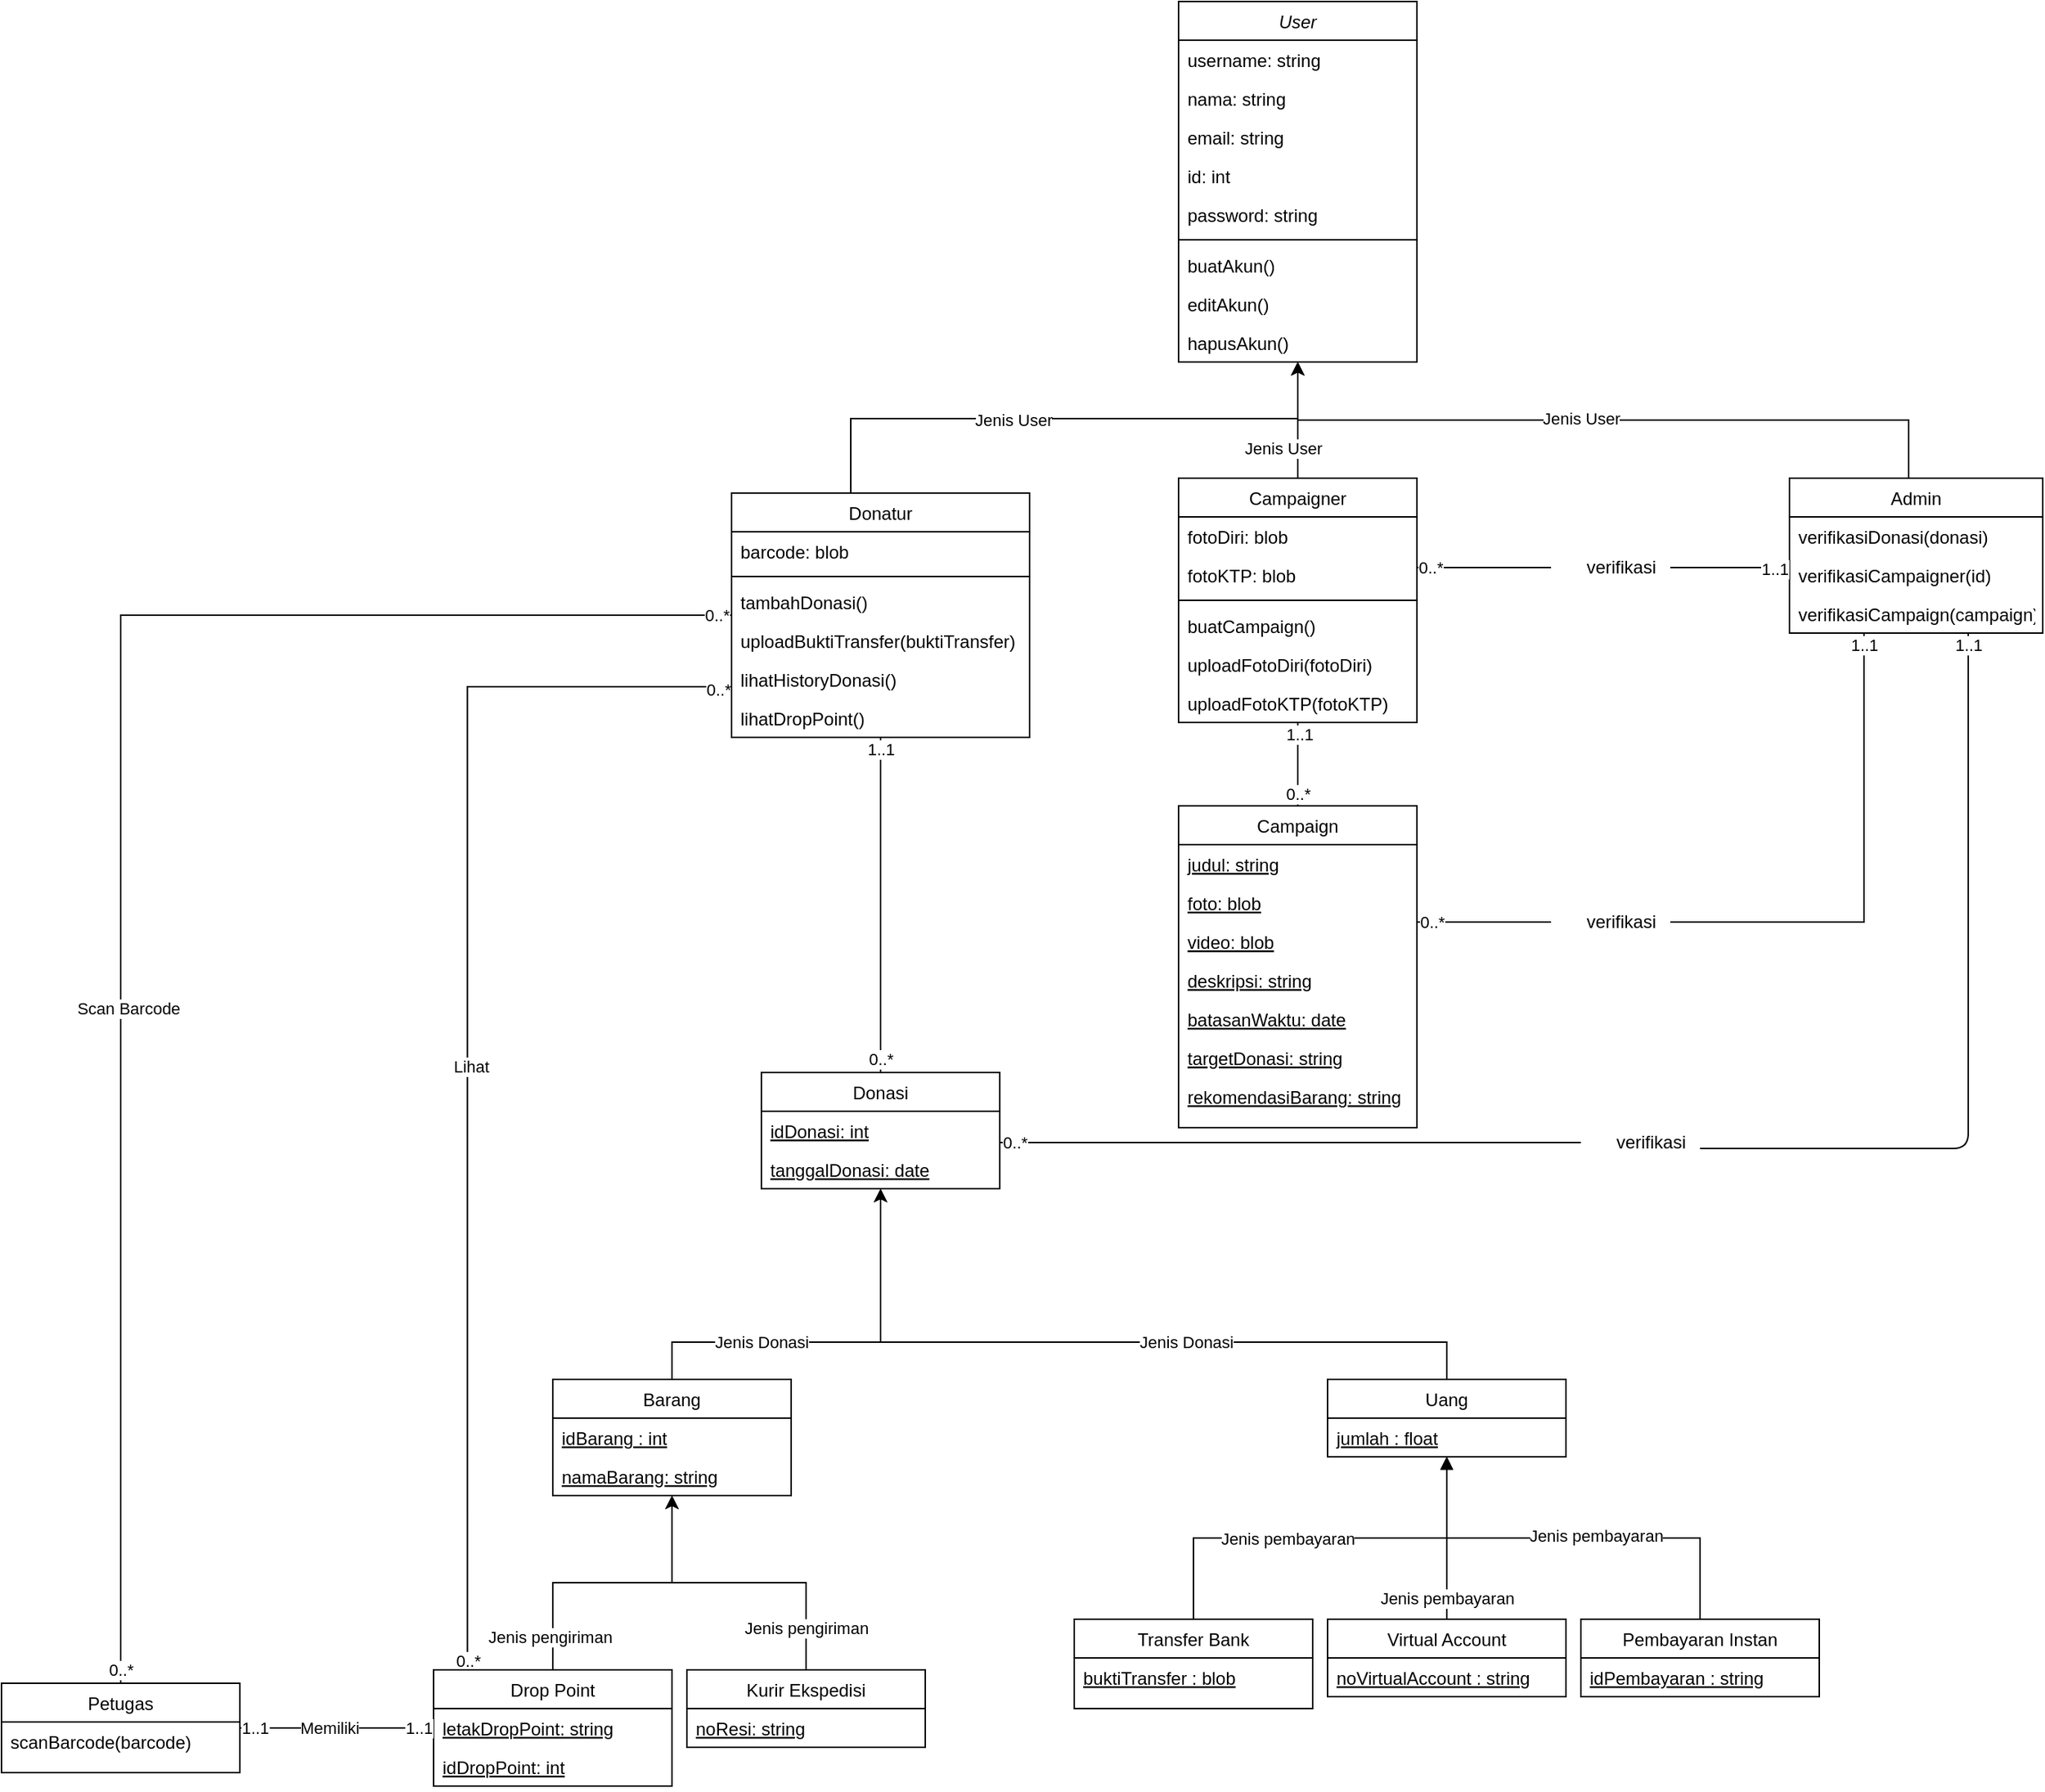 <mxfile version="14.6.6" type="github" pages="2">
  <diagram id="C5RBs43oDa-KdzZeNtuy" name="Page-1">
    <mxGraphModel dx="1964" dy="703" grid="1" gridSize="10" guides="1" tooltips="1" connect="1" arrows="1" fold="1" page="1" pageScale="1" pageWidth="827" pageHeight="1169" math="0" shadow="0">
      <root>
        <mxCell id="WIyWlLk6GJQsqaUBKTNV-0" />
        <mxCell id="WIyWlLk6GJQsqaUBKTNV-1" parent="WIyWlLk6GJQsqaUBKTNV-0" />
        <mxCell id="zkfFHV4jXpPFQw0GAbJ--0" value="User" style="swimlane;fontStyle=2;align=center;verticalAlign=top;childLayout=stackLayout;horizontal=1;startSize=26;horizontalStack=0;resizeParent=1;resizeLast=0;collapsible=1;marginBottom=0;rounded=0;shadow=0;strokeWidth=1;" parent="WIyWlLk6GJQsqaUBKTNV-1" vertex="1">
          <mxGeometry x="220" y="40" width="160" height="242" as="geometry">
            <mxRectangle x="230" y="140" width="160" height="26" as="alternateBounds" />
          </mxGeometry>
        </mxCell>
        <mxCell id="zkfFHV4jXpPFQw0GAbJ--1" value="username: string" style="text;align=left;verticalAlign=top;spacingLeft=4;spacingRight=4;overflow=hidden;rotatable=0;points=[[0,0.5],[1,0.5]];portConstraint=eastwest;" parent="zkfFHV4jXpPFQw0GAbJ--0" vertex="1">
          <mxGeometry y="26" width="160" height="26" as="geometry" />
        </mxCell>
        <mxCell id="zkfFHV4jXpPFQw0GAbJ--2" value="nama: string" style="text;align=left;verticalAlign=top;spacingLeft=4;spacingRight=4;overflow=hidden;rotatable=0;points=[[0,0.5],[1,0.5]];portConstraint=eastwest;rounded=0;shadow=0;html=0;" parent="zkfFHV4jXpPFQw0GAbJ--0" vertex="1">
          <mxGeometry y="52" width="160" height="26" as="geometry" />
        </mxCell>
        <mxCell id="zkfFHV4jXpPFQw0GAbJ--3" value="email: string" style="text;align=left;verticalAlign=top;spacingLeft=4;spacingRight=4;overflow=hidden;rotatable=0;points=[[0,0.5],[1,0.5]];portConstraint=eastwest;rounded=0;shadow=0;html=0;" parent="zkfFHV4jXpPFQw0GAbJ--0" vertex="1">
          <mxGeometry y="78" width="160" height="26" as="geometry" />
        </mxCell>
        <mxCell id="0EAHnsYIghkV7hxcck1o-0" value="id: int" style="text;align=left;verticalAlign=top;spacingLeft=4;spacingRight=4;overflow=hidden;rotatable=0;points=[[0,0.5],[1,0.5]];portConstraint=eastwest;rounded=0;shadow=0;html=0;" parent="zkfFHV4jXpPFQw0GAbJ--0" vertex="1">
          <mxGeometry y="104" width="160" height="26" as="geometry" />
        </mxCell>
        <mxCell id="0EAHnsYIghkV7hxcck1o-1" value="password: string" style="text;align=left;verticalAlign=top;spacingLeft=4;spacingRight=4;overflow=hidden;rotatable=0;points=[[0,0.5],[1,0.5]];portConstraint=eastwest;rounded=0;shadow=0;html=0;" parent="zkfFHV4jXpPFQw0GAbJ--0" vertex="1">
          <mxGeometry y="130" width="160" height="26" as="geometry" />
        </mxCell>
        <mxCell id="JwO3wEh_2J6df1Z25Hem-2" value="" style="line;html=1;strokeWidth=1;align=left;verticalAlign=middle;spacingTop=-1;spacingLeft=3;spacingRight=3;rotatable=0;labelPosition=right;points=[];portConstraint=eastwest;" vertex="1" parent="zkfFHV4jXpPFQw0GAbJ--0">
          <mxGeometry y="156" width="160" height="8" as="geometry" />
        </mxCell>
        <mxCell id="JwO3wEh_2J6df1Z25Hem-3" value="buatAkun()" style="text;align=left;verticalAlign=top;spacingLeft=4;spacingRight=4;overflow=hidden;rotatable=0;points=[[0,0.5],[1,0.5]];portConstraint=eastwest;fontStyle=0" vertex="1" parent="zkfFHV4jXpPFQw0GAbJ--0">
          <mxGeometry y="164" width="160" height="26" as="geometry" />
        </mxCell>
        <mxCell id="JwO3wEh_2J6df1Z25Hem-4" value="editAkun()" style="text;align=left;verticalAlign=top;spacingLeft=4;spacingRight=4;overflow=hidden;rotatable=0;points=[[0,0.5],[1,0.5]];portConstraint=eastwest;fontStyle=0" vertex="1" parent="zkfFHV4jXpPFQw0GAbJ--0">
          <mxGeometry y="190" width="160" height="26" as="geometry" />
        </mxCell>
        <mxCell id="JwO3wEh_2J6df1Z25Hem-5" value="hapusAkun()" style="text;align=left;verticalAlign=top;spacingLeft=4;spacingRight=4;overflow=hidden;rotatable=0;points=[[0,0.5],[1,0.5]];portConstraint=eastwest;fontStyle=0" vertex="1" parent="zkfFHV4jXpPFQw0GAbJ--0">
          <mxGeometry y="216" width="160" height="26" as="geometry" />
        </mxCell>
        <mxCell id="R79lhBIUH78bEqIAWgoA-58" style="edgeStyle=orthogonalEdgeStyle;rounded=0;orthogonalLoop=1;jettySize=auto;html=1;exitX=0.5;exitY=0;exitDx=0;exitDy=0;" parent="WIyWlLk6GJQsqaUBKTNV-1" source="zkfFHV4jXpPFQw0GAbJ--6" target="zkfFHV4jXpPFQw0GAbJ--0" edge="1">
          <mxGeometry relative="1" as="geometry">
            <Array as="points">
              <mxPoint y="320" />
              <mxPoint x="300" y="320" />
            </Array>
          </mxGeometry>
        </mxCell>
        <mxCell id="JwO3wEh_2J6df1Z25Hem-71" value="Jenis User" style="edgeLabel;html=1;align=center;verticalAlign=middle;resizable=0;points=[];" vertex="1" connectable="0" parent="R79lhBIUH78bEqIAWgoA-58">
          <mxGeometry x="-0.124" y="-1" relative="1" as="geometry">
            <mxPoint as="offset" />
          </mxGeometry>
        </mxCell>
        <mxCell id="JwO3wEh_2J6df1Z25Hem-86" style="edgeStyle=orthogonalEdgeStyle;rounded=0;orthogonalLoop=1;jettySize=auto;html=1;entryX=0.142;entryY=0;entryDx=0;entryDy=0;entryPerimeter=0;endArrow=none;endFill=0;" edge="1" parent="WIyWlLk6GJQsqaUBKTNV-1" source="zkfFHV4jXpPFQw0GAbJ--6" target="R79lhBIUH78bEqIAWgoA-30">
          <mxGeometry relative="1" as="geometry">
            <Array as="points">
              <mxPoint x="-257" y="500" />
            </Array>
          </mxGeometry>
        </mxCell>
        <mxCell id="JwO3wEh_2J6df1Z25Hem-87" value="Lihat" style="edgeLabel;html=1;align=center;verticalAlign=middle;resizable=0;points=[];" vertex="1" connectable="0" parent="JwO3wEh_2J6df1Z25Hem-86">
          <mxGeometry x="0.03" y="2" relative="1" as="geometry">
            <mxPoint y="1" as="offset" />
          </mxGeometry>
        </mxCell>
        <mxCell id="JwO3wEh_2J6df1Z25Hem-88" value="0..*" style="edgeLabel;html=1;align=center;verticalAlign=middle;resizable=0;points=[];" vertex="1" connectable="0" parent="JwO3wEh_2J6df1Z25Hem-86">
          <mxGeometry x="0.963" y="-3" relative="1" as="geometry">
            <mxPoint x="3" y="9" as="offset" />
          </mxGeometry>
        </mxCell>
        <mxCell id="JwO3wEh_2J6df1Z25Hem-89" value="0..*" style="edgeLabel;html=1;align=center;verticalAlign=middle;resizable=0;points=[];" vertex="1" connectable="0" parent="JwO3wEh_2J6df1Z25Hem-86">
          <mxGeometry x="-0.979" y="2" relative="1" as="geometry">
            <mxPoint as="offset" />
          </mxGeometry>
        </mxCell>
        <mxCell id="zkfFHV4jXpPFQw0GAbJ--6" value="Donatur" style="swimlane;fontStyle=0;align=center;verticalAlign=top;childLayout=stackLayout;horizontal=1;startSize=26;horizontalStack=0;resizeParent=1;resizeLast=0;collapsible=1;marginBottom=0;rounded=0;shadow=0;strokeWidth=1;" parent="WIyWlLk6GJQsqaUBKTNV-1" vertex="1">
          <mxGeometry x="-80" y="370" width="200" height="164" as="geometry">
            <mxRectangle x="130" y="380" width="160" height="26" as="alternateBounds" />
          </mxGeometry>
        </mxCell>
        <mxCell id="JwO3wEh_2J6df1Z25Hem-34" value="barcode: blob" style="text;align=left;verticalAlign=top;spacingLeft=4;spacingRight=4;overflow=hidden;rotatable=0;points=[[0,0.5],[1,0.5]];portConstraint=eastwest;fontStyle=0" vertex="1" parent="zkfFHV4jXpPFQw0GAbJ--6">
          <mxGeometry y="26" width="200" height="26" as="geometry" />
        </mxCell>
        <mxCell id="JwO3wEh_2J6df1Z25Hem-33" value="" style="line;html=1;strokeWidth=1;align=left;verticalAlign=middle;spacingTop=-1;spacingLeft=3;spacingRight=3;rotatable=0;labelPosition=right;points=[];portConstraint=eastwest;" vertex="1" parent="zkfFHV4jXpPFQw0GAbJ--6">
          <mxGeometry y="52" width="200" height="8" as="geometry" />
        </mxCell>
        <mxCell id="zkfFHV4jXpPFQw0GAbJ--10" value="tambahDonasi()" style="text;align=left;verticalAlign=top;spacingLeft=4;spacingRight=4;overflow=hidden;rotatable=0;points=[[0,0.5],[1,0.5]];portConstraint=eastwest;fontStyle=0" parent="zkfFHV4jXpPFQw0GAbJ--6" vertex="1">
          <mxGeometry y="60" width="200" height="26" as="geometry" />
        </mxCell>
        <mxCell id="R79lhBIUH78bEqIAWgoA-52" value="uploadBuktiTransfer(buktiTransfer)" style="text;align=left;verticalAlign=top;spacingLeft=4;spacingRight=4;overflow=hidden;rotatable=0;points=[[0,0.5],[1,0.5]];portConstraint=eastwest;fontStyle=0" parent="zkfFHV4jXpPFQw0GAbJ--6" vertex="1">
          <mxGeometry y="86" width="200" height="26" as="geometry" />
        </mxCell>
        <mxCell id="R79lhBIUH78bEqIAWgoA-51" value="lihatHistoryDonasi()" style="text;align=left;verticalAlign=top;spacingLeft=4;spacingRight=4;overflow=hidden;rotatable=0;points=[[0,0.5],[1,0.5]];portConstraint=eastwest;fontStyle=0" parent="zkfFHV4jXpPFQw0GAbJ--6" vertex="1">
          <mxGeometry y="112" width="200" height="26" as="geometry" />
        </mxCell>
        <mxCell id="JwO3wEh_2J6df1Z25Hem-32" value="lihatDropPoint()" style="text;align=left;verticalAlign=top;spacingLeft=4;spacingRight=4;overflow=hidden;rotatable=0;points=[[0,0.5],[1,0.5]];portConstraint=eastwest;fontStyle=0" vertex="1" parent="zkfFHV4jXpPFQw0GAbJ--6">
          <mxGeometry y="138" width="200" height="26" as="geometry" />
        </mxCell>
        <mxCell id="R79lhBIUH78bEqIAWgoA-60" style="edgeStyle=orthogonalEdgeStyle;rounded=0;orthogonalLoop=1;jettySize=auto;html=1;exitX=0.5;exitY=0;exitDx=0;exitDy=0;" parent="WIyWlLk6GJQsqaUBKTNV-1" source="zkfFHV4jXpPFQw0GAbJ--13" target="zkfFHV4jXpPFQw0GAbJ--0" edge="1">
          <mxGeometry relative="1" as="geometry" />
        </mxCell>
        <mxCell id="zkfFHV4jXpPFQw0GAbJ--13" value="Campaigner" style="swimlane;fontStyle=0;align=center;verticalAlign=top;childLayout=stackLayout;horizontal=1;startSize=26;horizontalStack=0;resizeParent=1;resizeLast=0;collapsible=1;marginBottom=0;rounded=0;shadow=0;strokeWidth=1;" parent="WIyWlLk6GJQsqaUBKTNV-1" vertex="1">
          <mxGeometry x="220" y="360" width="160" height="164" as="geometry">
            <mxRectangle x="340" y="380" width="170" height="26" as="alternateBounds" />
          </mxGeometry>
        </mxCell>
        <mxCell id="JwO3wEh_2J6df1Z25Hem-37" value="fotoDiri: blob" style="text;align=left;verticalAlign=top;spacingLeft=4;spacingRight=4;overflow=hidden;rotatable=0;points=[[0,0.5],[1,0.5]];portConstraint=eastwest;fontStyle=0" vertex="1" parent="zkfFHV4jXpPFQw0GAbJ--13">
          <mxGeometry y="26" width="160" height="26" as="geometry" />
        </mxCell>
        <mxCell id="JwO3wEh_2J6df1Z25Hem-38" value="fotoKTP: blob" style="text;align=left;verticalAlign=top;spacingLeft=4;spacingRight=4;overflow=hidden;rotatable=0;points=[[0,0.5],[1,0.5]];portConstraint=eastwest;fontStyle=0" vertex="1" parent="zkfFHV4jXpPFQw0GAbJ--13">
          <mxGeometry y="52" width="160" height="26" as="geometry" />
        </mxCell>
        <mxCell id="JwO3wEh_2J6df1Z25Hem-36" value="" style="line;html=1;strokeWidth=1;align=left;verticalAlign=middle;spacingTop=-1;spacingLeft=3;spacingRight=3;rotatable=0;labelPosition=right;points=[];portConstraint=eastwest;" vertex="1" parent="zkfFHV4jXpPFQw0GAbJ--13">
          <mxGeometry y="78" width="160" height="8" as="geometry" />
        </mxCell>
        <mxCell id="JwO3wEh_2J6df1Z25Hem-7" value="buatCampaign()" style="text;align=left;verticalAlign=top;spacingLeft=4;spacingRight=4;overflow=hidden;rotatable=0;points=[[0,0.5],[1,0.5]];portConstraint=eastwest;fontStyle=0" vertex="1" parent="zkfFHV4jXpPFQw0GAbJ--13">
          <mxGeometry y="86" width="160" height="26" as="geometry" />
        </mxCell>
        <mxCell id="JwO3wEh_2J6df1Z25Hem-20" value="uploadFotoDiri(fotoDiri)" style="text;align=left;verticalAlign=top;spacingLeft=4;spacingRight=4;overflow=hidden;rotatable=0;points=[[0,0.5],[1,0.5]];portConstraint=eastwest;fontStyle=0" vertex="1" parent="zkfFHV4jXpPFQw0GAbJ--13">
          <mxGeometry y="112" width="160" height="26" as="geometry" />
        </mxCell>
        <mxCell id="JwO3wEh_2J6df1Z25Hem-21" value="uploadFotoKTP(fotoKTP)" style="text;align=left;verticalAlign=top;spacingLeft=4;spacingRight=4;overflow=hidden;rotatable=0;points=[[0,0.5],[1,0.5]];portConstraint=eastwest;fontStyle=0" vertex="1" parent="zkfFHV4jXpPFQw0GAbJ--13">
          <mxGeometry y="138" width="160" height="26" as="geometry" />
        </mxCell>
        <mxCell id="R79lhBIUH78bEqIAWgoA-61" style="edgeStyle=orthogonalEdgeStyle;rounded=0;orthogonalLoop=1;jettySize=auto;html=1;exitX=0.5;exitY=0;exitDx=0;exitDy=0;" parent="WIyWlLk6GJQsqaUBKTNV-1" source="0EAHnsYIghkV7hxcck1o-2" target="zkfFHV4jXpPFQw0GAbJ--0" edge="1">
          <mxGeometry relative="1" as="geometry">
            <Array as="points">
              <mxPoint x="710" y="321" />
              <mxPoint x="300" y="321" />
            </Array>
          </mxGeometry>
        </mxCell>
        <mxCell id="0EAHnsYIghkV7hxcck1o-2" value="Admin" style="swimlane;fontStyle=0;align=center;verticalAlign=top;childLayout=stackLayout;horizontal=1;startSize=26;horizontalStack=0;resizeParent=1;resizeLast=0;collapsible=1;marginBottom=0;rounded=0;shadow=0;strokeWidth=1;" parent="WIyWlLk6GJQsqaUBKTNV-1" vertex="1">
          <mxGeometry x="630" y="360" width="170" height="104" as="geometry">
            <mxRectangle x="340" y="380" width="170" height="26" as="alternateBounds" />
          </mxGeometry>
        </mxCell>
        <mxCell id="R79lhBIUH78bEqIAWgoA-78" value="verifikasiDonasi(donasi)" style="text;align=left;verticalAlign=top;spacingLeft=4;spacingRight=4;overflow=hidden;rotatable=0;points=[[0,0.5],[1,0.5]];portConstraint=eastwest;fontStyle=0" parent="0EAHnsYIghkV7hxcck1o-2" vertex="1">
          <mxGeometry y="26" width="170" height="26" as="geometry" />
        </mxCell>
        <mxCell id="JwO3wEh_2J6df1Z25Hem-28" value="verifikasiCampaigner(id)" style="text;align=left;verticalAlign=top;spacingLeft=4;spacingRight=4;overflow=hidden;rotatable=0;points=[[0,0.5],[1,0.5]];portConstraint=eastwest;fontStyle=0" vertex="1" parent="0EAHnsYIghkV7hxcck1o-2">
          <mxGeometry y="52" width="170" height="26" as="geometry" />
        </mxCell>
        <mxCell id="JwO3wEh_2J6df1Z25Hem-29" value="verifikasiCampaign(campaign)" style="text;align=left;verticalAlign=top;spacingLeft=4;spacingRight=4;overflow=hidden;rotatable=0;points=[[0,0.5],[1,0.5]];portConstraint=eastwest;fontStyle=0" vertex="1" parent="0EAHnsYIghkV7hxcck1o-2">
          <mxGeometry y="78" width="170" height="26" as="geometry" />
        </mxCell>
        <mxCell id="R79lhBIUH78bEqIAWgoA-6" value="Donasi" style="swimlane;fontStyle=0;align=center;verticalAlign=top;childLayout=stackLayout;horizontal=1;startSize=26;horizontalStack=0;resizeParent=1;resizeLast=0;collapsible=1;marginBottom=0;rounded=0;shadow=0;strokeWidth=1;" parent="WIyWlLk6GJQsqaUBKTNV-1" vertex="1">
          <mxGeometry x="-60" y="759" width="160" height="78" as="geometry">
            <mxRectangle x="130" y="380" width="160" height="26" as="alternateBounds" />
          </mxGeometry>
        </mxCell>
        <mxCell id="R79lhBIUH78bEqIAWgoA-50" value="idDonasi: int" style="text;align=left;verticalAlign=top;spacingLeft=4;spacingRight=4;overflow=hidden;rotatable=0;points=[[0,0.5],[1,0.5]];portConstraint=eastwest;fontStyle=4" parent="R79lhBIUH78bEqIAWgoA-6" vertex="1">
          <mxGeometry y="26" width="160" height="26" as="geometry" />
        </mxCell>
        <mxCell id="JwO3wEh_2J6df1Z25Hem-35" value="tanggalDonasi: date" style="text;align=left;verticalAlign=top;spacingLeft=4;spacingRight=4;overflow=hidden;rotatable=0;points=[[0,0.5],[1,0.5]];portConstraint=eastwest;fontStyle=4" vertex="1" parent="R79lhBIUH78bEqIAWgoA-6">
          <mxGeometry y="52" width="160" height="26" as="geometry" />
        </mxCell>
        <mxCell id="R79lhBIUH78bEqIAWgoA-56" style="edgeStyle=orthogonalEdgeStyle;rounded=0;orthogonalLoop=1;jettySize=auto;html=1;exitX=0.5;exitY=0;exitDx=0;exitDy=0;" parent="WIyWlLk6GJQsqaUBKTNV-1" source="JwO3wEh_2J6df1Z25Hem-8" target="R79lhBIUH78bEqIAWgoA-6" edge="1">
          <mxGeometry relative="1" as="geometry">
            <Array as="points">
              <mxPoint x="400" y="940" />
              <mxPoint x="20" y="940" />
            </Array>
          </mxGeometry>
        </mxCell>
        <mxCell id="JwO3wEh_2J6df1Z25Hem-77" value="Jenis Donasi" style="edgeLabel;html=1;align=center;verticalAlign=middle;resizable=0;points=[];" vertex="1" connectable="0" parent="R79lhBIUH78bEqIAWgoA-56">
          <mxGeometry x="-0.235" y="3" relative="1" as="geometry">
            <mxPoint x="-6" y="-3" as="offset" />
          </mxGeometry>
        </mxCell>
        <mxCell id="R79lhBIUH78bEqIAWgoA-57" style="edgeStyle=orthogonalEdgeStyle;rounded=0;orthogonalLoop=1;jettySize=auto;html=1;exitX=0.5;exitY=0;exitDx=0;exitDy=0;" parent="WIyWlLk6GJQsqaUBKTNV-1" source="R79lhBIUH78bEqIAWgoA-14" target="R79lhBIUH78bEqIAWgoA-6" edge="1">
          <mxGeometry relative="1" as="geometry">
            <mxPoint x="157" y="846" as="targetPoint" />
            <Array as="points">
              <mxPoint x="-90" y="940" />
              <mxPoint x="130" y="940" />
            </Array>
          </mxGeometry>
        </mxCell>
        <mxCell id="R79lhBIUH78bEqIAWgoA-14" value="Barang" style="swimlane;fontStyle=0;align=center;verticalAlign=top;childLayout=stackLayout;horizontal=1;startSize=26;horizontalStack=0;resizeParent=1;resizeLast=0;collapsible=1;marginBottom=0;rounded=0;shadow=0;strokeWidth=1;" parent="WIyWlLk6GJQsqaUBKTNV-1" vertex="1">
          <mxGeometry x="-200" y="965" width="160" height="78" as="geometry">
            <mxRectangle x="130" y="380" width="160" height="26" as="alternateBounds" />
          </mxGeometry>
        </mxCell>
        <mxCell id="JwO3wEh_2J6df1Z25Hem-16" value="idBarang : int" style="text;align=left;verticalAlign=top;spacingLeft=4;spacingRight=4;overflow=hidden;rotatable=0;points=[[0,0.5],[1,0.5]];portConstraint=eastwest;fontStyle=4" vertex="1" parent="R79lhBIUH78bEqIAWgoA-14">
          <mxGeometry y="26" width="160" height="26" as="geometry" />
        </mxCell>
        <mxCell id="JwO3wEh_2J6df1Z25Hem-18" value="namaBarang: string" style="text;align=left;verticalAlign=top;spacingLeft=4;spacingRight=4;overflow=hidden;rotatable=0;points=[[0,0.5],[1,0.5]];portConstraint=eastwest;fontStyle=4" vertex="1" parent="R79lhBIUH78bEqIAWgoA-14">
          <mxGeometry y="52" width="160" height="26" as="geometry" />
        </mxCell>
        <mxCell id="R79lhBIUH78bEqIAWgoA-86" style="edgeStyle=orthogonalEdgeStyle;rounded=0;orthogonalLoop=1;jettySize=auto;html=1;exitX=0.5;exitY=0;exitDx=0;exitDy=0;endArrow=block;endFill=1;" parent="WIyWlLk6GJQsqaUBKTNV-1" source="R79lhBIUH78bEqIAWgoA-18" target="JwO3wEh_2J6df1Z25Hem-8" edge="1">
          <mxGeometry relative="1" as="geometry">
            <mxPoint x="400" y="1078" as="targetPoint" />
          </mxGeometry>
        </mxCell>
        <mxCell id="JwO3wEh_2J6df1Z25Hem-62" value="Jenis pembayaran" style="edgeLabel;html=1;align=center;verticalAlign=middle;resizable=0;points=[];" vertex="1" connectable="0" parent="R79lhBIUH78bEqIAWgoA-86">
          <mxGeometry x="-0.161" relative="1" as="geometry">
            <mxPoint as="offset" />
          </mxGeometry>
        </mxCell>
        <mxCell id="R79lhBIUH78bEqIAWgoA-18" value="Transfer Bank" style="swimlane;fontStyle=0;align=center;verticalAlign=top;childLayout=stackLayout;horizontal=1;startSize=26;horizontalStack=0;resizeParent=1;resizeLast=0;collapsible=1;marginBottom=0;rounded=0;shadow=0;strokeWidth=1;" parent="WIyWlLk6GJQsqaUBKTNV-1" vertex="1">
          <mxGeometry x="150" y="1126" width="160" height="60" as="geometry">
            <mxRectangle x="130" y="380" width="160" height="26" as="alternateBounds" />
          </mxGeometry>
        </mxCell>
        <mxCell id="R79lhBIUH78bEqIAWgoA-20" value="buktiTransfer : blob" style="text;align=left;verticalAlign=top;spacingLeft=4;spacingRight=4;overflow=hidden;rotatable=0;points=[[0,0.5],[1,0.5]];portConstraint=eastwest;fontStyle=4" parent="R79lhBIUH78bEqIAWgoA-18" vertex="1">
          <mxGeometry y="26" width="160" height="26" as="geometry" />
        </mxCell>
        <mxCell id="R79lhBIUH78bEqIAWgoA-87" style="edgeStyle=orthogonalEdgeStyle;rounded=0;orthogonalLoop=1;jettySize=auto;html=1;exitX=0.5;exitY=0;exitDx=0;exitDy=0;endArrow=block;endFill=1;" parent="WIyWlLk6GJQsqaUBKTNV-1" source="R79lhBIUH78bEqIAWgoA-22" target="JwO3wEh_2J6df1Z25Hem-8" edge="1">
          <mxGeometry relative="1" as="geometry">
            <mxPoint x="400" y="1078" as="targetPoint" />
            <Array as="points">
              <mxPoint x="400" y="1040" />
              <mxPoint x="400" y="1040" />
            </Array>
          </mxGeometry>
        </mxCell>
        <mxCell id="R79lhBIUH78bEqIAWgoA-22" value="Virtual Account" style="swimlane;fontStyle=0;align=center;verticalAlign=top;childLayout=stackLayout;horizontal=1;startSize=26;horizontalStack=0;resizeParent=1;resizeLast=0;collapsible=1;marginBottom=0;rounded=0;shadow=0;strokeWidth=1;" parent="WIyWlLk6GJQsqaUBKTNV-1" vertex="1">
          <mxGeometry x="320" y="1126" width="160" height="52" as="geometry">
            <mxRectangle x="130" y="380" width="160" height="26" as="alternateBounds" />
          </mxGeometry>
        </mxCell>
        <mxCell id="JwO3wEh_2J6df1Z25Hem-0" value="noVirtualAccount : string" style="text;align=left;verticalAlign=top;spacingLeft=4;spacingRight=4;overflow=hidden;rotatable=0;points=[[0,0.5],[1,0.5]];portConstraint=eastwest;fontStyle=4" vertex="1" parent="R79lhBIUH78bEqIAWgoA-22">
          <mxGeometry y="26" width="160" height="26" as="geometry" />
        </mxCell>
        <mxCell id="R79lhBIUH78bEqIAWgoA-88" style="edgeStyle=orthogonalEdgeStyle;rounded=0;orthogonalLoop=1;jettySize=auto;html=1;exitX=0.5;exitY=0;exitDx=0;exitDy=0;endArrow=block;endFill=1;" parent="WIyWlLk6GJQsqaUBKTNV-1" source="R79lhBIUH78bEqIAWgoA-26" target="JwO3wEh_2J6df1Z25Hem-8" edge="1">
          <mxGeometry relative="1" as="geometry">
            <mxPoint x="400" y="1078" as="targetPoint" />
          </mxGeometry>
        </mxCell>
        <mxCell id="R79lhBIUH78bEqIAWgoA-26" value="Pembayaran Instan" style="swimlane;fontStyle=0;align=center;verticalAlign=top;childLayout=stackLayout;horizontal=1;startSize=26;horizontalStack=0;resizeParent=1;resizeLast=0;collapsible=1;marginBottom=0;rounded=0;shadow=0;strokeWidth=1;" parent="WIyWlLk6GJQsqaUBKTNV-1" vertex="1">
          <mxGeometry x="490" y="1126" width="160" height="52" as="geometry">
            <mxRectangle x="130" y="380" width="160" height="26" as="alternateBounds" />
          </mxGeometry>
        </mxCell>
        <mxCell id="JwO3wEh_2J6df1Z25Hem-1" value="idPembayaran : string" style="text;align=left;verticalAlign=top;spacingLeft=4;spacingRight=4;overflow=hidden;rotatable=0;points=[[0,0.5],[1,0.5]];portConstraint=eastwest;fontStyle=4" vertex="1" parent="R79lhBIUH78bEqIAWgoA-26">
          <mxGeometry y="26" width="160" height="26" as="geometry" />
        </mxCell>
        <mxCell id="JwO3wEh_2J6df1Z25Hem-14" style="edgeStyle=orthogonalEdgeStyle;rounded=0;orthogonalLoop=1;jettySize=auto;html=1;endArrow=classic;endFill=1;" edge="1" parent="WIyWlLk6GJQsqaUBKTNV-1" source="R79lhBIUH78bEqIAWgoA-30" target="R79lhBIUH78bEqIAWgoA-14">
          <mxGeometry relative="1" as="geometry">
            <mxPoint x="-119.941" y="1209" as="targetPoint" />
            <mxPoint x="-310" y="951" as="sourcePoint" />
          </mxGeometry>
        </mxCell>
        <mxCell id="JwO3wEh_2J6df1Z25Hem-65" value="Jenis pengiriman" style="edgeLabel;html=1;align=center;verticalAlign=middle;resizable=0;points=[];" vertex="1" connectable="0" parent="JwO3wEh_2J6df1Z25Hem-14">
          <mxGeometry x="-0.198" y="-5" relative="1" as="geometry">
            <mxPoint x="-23" y="31" as="offset" />
          </mxGeometry>
        </mxCell>
        <mxCell id="R79lhBIUH78bEqIAWgoA-30" value="Drop Point" style="swimlane;fontStyle=0;align=center;verticalAlign=top;childLayout=stackLayout;horizontal=1;startSize=26;horizontalStack=0;resizeParent=1;resizeLast=0;collapsible=1;marginBottom=0;rounded=0;shadow=0;strokeWidth=1;" parent="WIyWlLk6GJQsqaUBKTNV-1" vertex="1">
          <mxGeometry x="-280" y="1160" width="160" height="78" as="geometry">
            <mxRectangle x="130" y="380" width="160" height="26" as="alternateBounds" />
          </mxGeometry>
        </mxCell>
        <mxCell id="R79lhBIUH78bEqIAWgoA-85" value="letakDropPoint: string" style="text;align=left;verticalAlign=top;spacingLeft=4;spacingRight=4;overflow=hidden;rotatable=0;points=[[0,0.5],[1,0.5]];portConstraint=eastwest;fontStyle=4" parent="R79lhBIUH78bEqIAWgoA-30" vertex="1">
          <mxGeometry y="26" width="160" height="26" as="geometry" />
        </mxCell>
        <mxCell id="R79lhBIUH78bEqIAWgoA-84" value="idDropPoint: int" style="text;align=left;verticalAlign=top;spacingLeft=4;spacingRight=4;overflow=hidden;rotatable=0;points=[[0,0.5],[1,0.5]];portConstraint=eastwest;fontStyle=4" parent="R79lhBIUH78bEqIAWgoA-30" vertex="1">
          <mxGeometry y="52" width="160" height="26" as="geometry" />
        </mxCell>
        <mxCell id="R79lhBIUH78bEqIAWgoA-89" style="edgeStyle=orthogonalEdgeStyle;rounded=0;orthogonalLoop=1;jettySize=auto;html=1;endArrow=none;endFill=0;" parent="WIyWlLk6GJQsqaUBKTNV-1" source="R79lhBIUH78bEqIAWgoA-34" target="R79lhBIUH78bEqIAWgoA-30" edge="1">
          <mxGeometry relative="1" as="geometry">
            <mxPoint x="447" y="1116" as="targetPoint" />
          </mxGeometry>
        </mxCell>
        <mxCell id="JwO3wEh_2J6df1Z25Hem-67" value="Memiliki" style="edgeLabel;html=1;align=center;verticalAlign=middle;resizable=0;points=[];" vertex="1" connectable="0" parent="R79lhBIUH78bEqIAWgoA-89">
          <mxGeometry x="0.077" y="-1" relative="1" as="geometry">
            <mxPoint x="-10" y="-1" as="offset" />
          </mxGeometry>
        </mxCell>
        <mxCell id="JwO3wEh_2J6df1Z25Hem-68" value="1..1" style="edgeLabel;html=1;align=center;verticalAlign=middle;resizable=0;points=[];" vertex="1" connectable="0" parent="R79lhBIUH78bEqIAWgoA-89">
          <mxGeometry x="0.868" relative="1" as="geometry">
            <mxPoint x="-2" as="offset" />
          </mxGeometry>
        </mxCell>
        <mxCell id="JwO3wEh_2J6df1Z25Hem-92" style="edgeStyle=orthogonalEdgeStyle;rounded=0;orthogonalLoop=1;jettySize=auto;html=1;exitX=0.5;exitY=0;exitDx=0;exitDy=0;endArrow=none;endFill=0;" edge="1" parent="WIyWlLk6GJQsqaUBKTNV-1" source="R79lhBIUH78bEqIAWgoA-34" target="zkfFHV4jXpPFQw0GAbJ--6">
          <mxGeometry relative="1" as="geometry">
            <Array as="points">
              <mxPoint x="-490" y="452" />
            </Array>
          </mxGeometry>
        </mxCell>
        <mxCell id="JwO3wEh_2J6df1Z25Hem-93" value="Scan Barcode" style="edgeLabel;html=1;align=center;verticalAlign=middle;resizable=0;points=[];" vertex="1" connectable="0" parent="JwO3wEh_2J6df1Z25Hem-92">
          <mxGeometry x="-0.198" y="-5" relative="1" as="geometry">
            <mxPoint y="-1" as="offset" />
          </mxGeometry>
        </mxCell>
        <mxCell id="R79lhBIUH78bEqIAWgoA-34" value="Petugas" style="swimlane;fontStyle=0;align=center;verticalAlign=top;childLayout=stackLayout;horizontal=1;startSize=26;horizontalStack=0;resizeParent=1;resizeLast=0;collapsible=1;marginBottom=0;rounded=0;shadow=0;strokeWidth=1;" parent="WIyWlLk6GJQsqaUBKTNV-1" vertex="1">
          <mxGeometry x="-570" y="1169" width="160" height="60" as="geometry">
            <mxRectangle x="130" y="380" width="160" height="26" as="alternateBounds" />
          </mxGeometry>
        </mxCell>
        <mxCell id="R79lhBIUH78bEqIAWgoA-74" value="scanBarcode(barcode)" style="text;align=left;verticalAlign=top;spacingLeft=4;spacingRight=4;overflow=hidden;rotatable=0;points=[[0,0.5],[1,0.5]];portConstraint=eastwest;" parent="R79lhBIUH78bEqIAWgoA-34" vertex="1">
          <mxGeometry y="26" width="160" height="26" as="geometry" />
        </mxCell>
        <mxCell id="R79lhBIUH78bEqIAWgoA-42" value="Campaign" style="swimlane;fontStyle=0;align=center;verticalAlign=top;childLayout=stackLayout;horizontal=1;startSize=26;horizontalStack=0;resizeParent=1;resizeLast=0;collapsible=1;marginBottom=0;rounded=0;shadow=0;strokeWidth=1;" parent="WIyWlLk6GJQsqaUBKTNV-1" vertex="1">
          <mxGeometry x="220" y="580" width="160" height="216" as="geometry">
            <mxRectangle x="130" y="380" width="160" height="26" as="alternateBounds" />
          </mxGeometry>
        </mxCell>
        <mxCell id="R79lhBIUH78bEqIAWgoA-44" value="judul: string" style="text;align=left;verticalAlign=top;spacingLeft=4;spacingRight=4;overflow=hidden;rotatable=0;points=[[0,0.5],[1,0.5]];portConstraint=eastwest;fontStyle=4" parent="R79lhBIUH78bEqIAWgoA-42" vertex="1">
          <mxGeometry y="26" width="160" height="26" as="geometry" />
        </mxCell>
        <mxCell id="JwO3wEh_2J6df1Z25Hem-22" value="foto: blob" style="text;align=left;verticalAlign=top;spacingLeft=4;spacingRight=4;overflow=hidden;rotatable=0;points=[[0,0.5],[1,0.5]];portConstraint=eastwest;fontStyle=4" vertex="1" parent="R79lhBIUH78bEqIAWgoA-42">
          <mxGeometry y="52" width="160" height="26" as="geometry" />
        </mxCell>
        <mxCell id="JwO3wEh_2J6df1Z25Hem-23" value="video: blob" style="text;align=left;verticalAlign=top;spacingLeft=4;spacingRight=4;overflow=hidden;rotatable=0;points=[[0,0.5],[1,0.5]];portConstraint=eastwest;fontStyle=4" vertex="1" parent="R79lhBIUH78bEqIAWgoA-42">
          <mxGeometry y="78" width="160" height="26" as="geometry" />
        </mxCell>
        <mxCell id="JwO3wEh_2J6df1Z25Hem-24" value="deskripsi: string" style="text;align=left;verticalAlign=top;spacingLeft=4;spacingRight=4;overflow=hidden;rotatable=0;points=[[0,0.5],[1,0.5]];portConstraint=eastwest;fontStyle=4" vertex="1" parent="R79lhBIUH78bEqIAWgoA-42">
          <mxGeometry y="104" width="160" height="26" as="geometry" />
        </mxCell>
        <mxCell id="JwO3wEh_2J6df1Z25Hem-25" value="batasanWaktu: date" style="text;align=left;verticalAlign=top;spacingLeft=4;spacingRight=4;overflow=hidden;rotatable=0;points=[[0,0.5],[1,0.5]];portConstraint=eastwest;fontStyle=4" vertex="1" parent="R79lhBIUH78bEqIAWgoA-42">
          <mxGeometry y="130" width="160" height="26" as="geometry" />
        </mxCell>
        <mxCell id="JwO3wEh_2J6df1Z25Hem-26" value="targetDonasi: string" style="text;align=left;verticalAlign=top;spacingLeft=4;spacingRight=4;overflow=hidden;rotatable=0;points=[[0,0.5],[1,0.5]];portConstraint=eastwest;fontStyle=4" vertex="1" parent="R79lhBIUH78bEqIAWgoA-42">
          <mxGeometry y="156" width="160" height="26" as="geometry" />
        </mxCell>
        <mxCell id="JwO3wEh_2J6df1Z25Hem-27" value="rekomendasiBarang: string" style="text;align=left;verticalAlign=top;spacingLeft=4;spacingRight=4;overflow=hidden;rotatable=0;points=[[0,0.5],[1,0.5]];portConstraint=eastwest;fontStyle=4" vertex="1" parent="R79lhBIUH78bEqIAWgoA-42">
          <mxGeometry y="182" width="160" height="26" as="geometry" />
        </mxCell>
        <mxCell id="R79lhBIUH78bEqIAWgoA-72" style="edgeStyle=orthogonalEdgeStyle;rounded=0;orthogonalLoop=1;jettySize=auto;html=1;exitX=0.5;exitY=0;exitDx=0;exitDy=0;entryX=0.5;entryY=1;entryDx=0;entryDy=0;endArrow=none;endFill=0;" parent="WIyWlLk6GJQsqaUBKTNV-1" source="R79lhBIUH78bEqIAWgoA-42" target="zkfFHV4jXpPFQw0GAbJ--13" edge="1">
          <mxGeometry relative="1" as="geometry">
            <mxPoint x="130" y="680" as="sourcePoint" />
            <mxPoint x="20" y="560" as="targetPoint" />
          </mxGeometry>
        </mxCell>
        <mxCell id="JwO3wEh_2J6df1Z25Hem-74" value="1..1" style="edgeLabel;html=1;align=center;verticalAlign=middle;resizable=0;points=[];" vertex="1" connectable="0" parent="R79lhBIUH78bEqIAWgoA-72">
          <mxGeometry x="0.811" y="-1" relative="1" as="geometry">
            <mxPoint y="2" as="offset" />
          </mxGeometry>
        </mxCell>
        <mxCell id="JwO3wEh_2J6df1Z25Hem-13" style="edgeStyle=orthogonalEdgeStyle;rounded=0;orthogonalLoop=1;jettySize=auto;html=1;exitX=0.5;exitY=0;exitDx=0;exitDy=0;endArrow=classic;endFill=1;" edge="1" parent="WIyWlLk6GJQsqaUBKTNV-1" source="R79lhBIUH78bEqIAWgoA-82" target="R79lhBIUH78bEqIAWgoA-14">
          <mxGeometry relative="1" as="geometry">
            <mxPoint x="-30" y="1160" as="targetPoint" />
          </mxGeometry>
        </mxCell>
        <mxCell id="R79lhBIUH78bEqIAWgoA-82" value="Kurir Ekspedisi" style="swimlane;fontStyle=0;align=center;verticalAlign=top;childLayout=stackLayout;horizontal=1;startSize=26;horizontalStack=0;resizeParent=1;resizeLast=0;collapsible=1;marginBottom=0;rounded=0;shadow=0;strokeWidth=1;" parent="WIyWlLk6GJQsqaUBKTNV-1" vertex="1">
          <mxGeometry x="-110" y="1160" width="160" height="52" as="geometry">
            <mxRectangle x="340" y="380" width="170" height="26" as="alternateBounds" />
          </mxGeometry>
        </mxCell>
        <mxCell id="JwO3wEh_2J6df1Z25Hem-17" value="noResi: string" style="text;align=left;verticalAlign=top;spacingLeft=4;spacingRight=4;overflow=hidden;rotatable=0;points=[[0,0.5],[1,0.5]];portConstraint=eastwest;fontStyle=4" vertex="1" parent="R79lhBIUH78bEqIAWgoA-82">
          <mxGeometry y="26" width="160" height="26" as="geometry" />
        </mxCell>
        <mxCell id="JwO3wEh_2J6df1Z25Hem-8" value="Uang" style="swimlane;fontStyle=0;align=center;verticalAlign=top;childLayout=stackLayout;horizontal=1;startSize=26;horizontalStack=0;resizeParent=1;resizeLast=0;collapsible=1;marginBottom=0;rounded=0;shadow=0;strokeWidth=1;" vertex="1" parent="WIyWlLk6GJQsqaUBKTNV-1">
          <mxGeometry x="320" y="965" width="160" height="52" as="geometry">
            <mxRectangle x="130" y="380" width="160" height="26" as="alternateBounds" />
          </mxGeometry>
        </mxCell>
        <mxCell id="JwO3wEh_2J6df1Z25Hem-15" value="jumlah : float" style="text;align=left;verticalAlign=top;spacingLeft=4;spacingRight=4;overflow=hidden;rotatable=0;points=[[0,0.5],[1,0.5]];portConstraint=eastwest;fontStyle=4" vertex="1" parent="JwO3wEh_2J6df1Z25Hem-8">
          <mxGeometry y="26" width="160" height="26" as="geometry" />
        </mxCell>
        <mxCell id="JwO3wEh_2J6df1Z25Hem-40" value="" style="rounded=0;orthogonalLoop=1;jettySize=auto;html=1;endArrow=none;endFill=0;" edge="1" parent="WIyWlLk6GJQsqaUBKTNV-1" source="zkfFHV4jXpPFQw0GAbJ--6" target="R79lhBIUH78bEqIAWgoA-6">
          <mxGeometry relative="1" as="geometry">
            <mxPoint x="50" y="433" as="sourcePoint" />
            <mxPoint x="386.901" y="849" as="targetPoint" />
          </mxGeometry>
        </mxCell>
        <mxCell id="JwO3wEh_2J6df1Z25Hem-90" value="1..1" style="edgeLabel;html=1;align=center;verticalAlign=middle;resizable=0;points=[];" vertex="1" connectable="0" parent="JwO3wEh_2J6df1Z25Hem-40">
          <mxGeometry x="-0.906" y="4" relative="1" as="geometry">
            <mxPoint x="-4" y="-3" as="offset" />
          </mxGeometry>
        </mxCell>
        <mxCell id="JwO3wEh_2J6df1Z25Hem-42" style="edgeStyle=orthogonalEdgeStyle;rounded=0;orthogonalLoop=1;jettySize=auto;html=1;exitX=0;exitY=0.5;exitDx=0;exitDy=0;endArrow=none;endFill=0;startArrow=none;" edge="1" parent="WIyWlLk6GJQsqaUBKTNV-1" source="JwO3wEh_2J6df1Z25Hem-43" target="zkfFHV4jXpPFQw0GAbJ--13">
          <mxGeometry relative="1" as="geometry">
            <Array as="points">
              <mxPoint x="470" y="420" />
            </Array>
          </mxGeometry>
        </mxCell>
        <mxCell id="JwO3wEh_2J6df1Z25Hem-52" value="0..*" style="edgeLabel;html=1;align=center;verticalAlign=middle;resizable=0;points=[];" vertex="1" connectable="0" parent="JwO3wEh_2J6df1Z25Hem-42">
          <mxGeometry x="0.657" relative="1" as="geometry">
            <mxPoint x="-7" as="offset" />
          </mxGeometry>
        </mxCell>
        <mxCell id="JwO3wEh_2J6df1Z25Hem-43" value="&amp;nbsp;&amp;nbsp;&amp;nbsp; verifikasi" style="text;html=1;align=center;verticalAlign=middle;resizable=0;points=[];autosize=1;strokeColor=none;" vertex="1" parent="WIyWlLk6GJQsqaUBKTNV-1">
          <mxGeometry x="470" y="410" width="80" height="20" as="geometry" />
        </mxCell>
        <mxCell id="JwO3wEh_2J6df1Z25Hem-44" value="" style="edgeStyle=orthogonalEdgeStyle;rounded=0;orthogonalLoop=1;jettySize=auto;html=1;exitX=0;exitY=0.5;exitDx=0;exitDy=0;endArrow=none;endFill=0;" edge="1" parent="WIyWlLk6GJQsqaUBKTNV-1" source="JwO3wEh_2J6df1Z25Hem-29" target="JwO3wEh_2J6df1Z25Hem-43">
          <mxGeometry relative="1" as="geometry">
            <mxPoint x="630" y="451" as="sourcePoint" />
            <mxPoint x="380" y="442.029" as="targetPoint" />
            <Array as="points">
              <mxPoint x="630" y="420" />
            </Array>
          </mxGeometry>
        </mxCell>
        <mxCell id="JwO3wEh_2J6df1Z25Hem-51" value="1..1" style="edgeLabel;html=1;align=center;verticalAlign=middle;resizable=0;points=[];" vertex="1" connectable="0" parent="JwO3wEh_2J6df1Z25Hem-44">
          <mxGeometry x="-0.162" y="1" relative="1" as="geometry">
            <mxPoint x="5" as="offset" />
          </mxGeometry>
        </mxCell>
        <mxCell id="JwO3wEh_2J6df1Z25Hem-47" style="edgeStyle=orthogonalEdgeStyle;rounded=0;orthogonalLoop=1;jettySize=auto;html=1;endArrow=none;endFill=0;startArrow=none;" edge="1" parent="WIyWlLk6GJQsqaUBKTNV-1" source="JwO3wEh_2J6df1Z25Hem-48" target="R79lhBIUH78bEqIAWgoA-42">
          <mxGeometry relative="1" as="geometry">
            <mxPoint x="470" y="611" as="targetPoint" />
            <Array as="points">
              <mxPoint x="410" y="658" />
              <mxPoint x="410" y="658" />
            </Array>
          </mxGeometry>
        </mxCell>
        <mxCell id="JwO3wEh_2J6df1Z25Hem-48" value="&amp;nbsp;&amp;nbsp;&amp;nbsp; verifikasi" style="text;html=1;align=center;verticalAlign=middle;resizable=0;points=[];autosize=1;strokeColor=none;" vertex="1" parent="WIyWlLk6GJQsqaUBKTNV-1">
          <mxGeometry x="470" y="648" width="80" height="20" as="geometry" />
        </mxCell>
        <mxCell id="JwO3wEh_2J6df1Z25Hem-49" value="" style="edgeStyle=orthogonalEdgeStyle;rounded=0;orthogonalLoop=1;jettySize=auto;html=1;endArrow=none;endFill=0;" edge="1" parent="WIyWlLk6GJQsqaUBKTNV-1" target="JwO3wEh_2J6df1Z25Hem-48" source="0EAHnsYIghkV7hxcck1o-2">
          <mxGeometry relative="1" as="geometry">
            <mxPoint x="720" y="620" as="sourcePoint" />
            <mxPoint x="710" y="650" as="targetPoint" />
            <Array as="points">
              <mxPoint x="680" y="658" />
            </Array>
          </mxGeometry>
        </mxCell>
        <mxCell id="JwO3wEh_2J6df1Z25Hem-53" value="1..1" style="edgeLabel;html=1;align=center;verticalAlign=middle;resizable=0;points=[];" vertex="1" connectable="0" parent="WIyWlLk6GJQsqaUBKTNV-1">
          <mxGeometry x="680.003" y="472.0" as="geometry" />
        </mxCell>
        <mxCell id="JwO3wEh_2J6df1Z25Hem-54" value="0..*" style="edgeLabel;html=1;align=center;verticalAlign=middle;resizable=0;points=[];" vertex="1" connectable="0" parent="WIyWlLk6GJQsqaUBKTNV-1">
          <mxGeometry x="390.003" y="658" as="geometry" />
        </mxCell>
        <mxCell id="JwO3wEh_2J6df1Z25Hem-56" value="" style="endArrow=none;html=1;edgeStyle=orthogonalEdgeStyle;startArrow=none;" edge="1" parent="WIyWlLk6GJQsqaUBKTNV-1" source="JwO3wEh_2J6df1Z25Hem-58" target="0EAHnsYIghkV7hxcck1o-2">
          <mxGeometry width="50" height="50" relative="1" as="geometry">
            <mxPoint x="320" y="790" as="sourcePoint" />
            <mxPoint x="370" y="740" as="targetPoint" />
            <Array as="points">
              <mxPoint x="530" y="810" />
              <mxPoint x="750" y="810" />
            </Array>
          </mxGeometry>
        </mxCell>
        <mxCell id="JwO3wEh_2J6df1Z25Hem-57" value="1..1" style="edgeLabel;html=1;align=center;verticalAlign=middle;resizable=0;points=[];" vertex="1" connectable="0" parent="WIyWlLk6GJQsqaUBKTNV-1">
          <mxGeometry x="750.003" y="472.0" as="geometry" />
        </mxCell>
        <mxCell id="JwO3wEh_2J6df1Z25Hem-58" value="&amp;nbsp;&amp;nbsp;&amp;nbsp; verifikasi" style="text;html=1;align=center;verticalAlign=middle;resizable=0;points=[];autosize=1;strokeColor=none;" vertex="1" parent="WIyWlLk6GJQsqaUBKTNV-1">
          <mxGeometry x="490" y="796" width="80" height="20" as="geometry" />
        </mxCell>
        <mxCell id="JwO3wEh_2J6df1Z25Hem-59" value="" style="endArrow=none;html=1;edgeStyle=orthogonalEdgeStyle;" edge="1" parent="WIyWlLk6GJQsqaUBKTNV-1" source="R79lhBIUH78bEqIAWgoA-6" target="JwO3wEh_2J6df1Z25Hem-58">
          <mxGeometry width="50" height="50" relative="1" as="geometry">
            <mxPoint x="210" y="859" as="sourcePoint" />
            <mxPoint x="750.0" y="464" as="targetPoint" />
            <Array as="points">
              <mxPoint x="180" y="806" />
              <mxPoint x="180" y="806" />
            </Array>
          </mxGeometry>
        </mxCell>
        <mxCell id="JwO3wEh_2J6df1Z25Hem-63" value="Jenis pembayaran" style="edgeLabel;html=1;align=center;verticalAlign=middle;resizable=0;points=[];" vertex="1" connectable="0" parent="WIyWlLk6GJQsqaUBKTNV-1">
          <mxGeometry x="399.997" y="1112" as="geometry" />
        </mxCell>
        <mxCell id="JwO3wEh_2J6df1Z25Hem-64" value="Jenis pembayaran" style="edgeLabel;html=1;align=center;verticalAlign=middle;resizable=0;points=[];" vertex="1" connectable="0" parent="WIyWlLk6GJQsqaUBKTNV-1">
          <mxGeometry x="499.997" y="1070" as="geometry" />
        </mxCell>
        <mxCell id="JwO3wEh_2J6df1Z25Hem-66" value="Jenis pengiriman" style="edgeLabel;html=1;align=center;verticalAlign=middle;resizable=0;points=[];" vertex="1" connectable="0" parent="WIyWlLk6GJQsqaUBKTNV-1">
          <mxGeometry x="-30.003" y="1131.996" as="geometry" />
        </mxCell>
        <mxCell id="JwO3wEh_2J6df1Z25Hem-69" value="1..1" style="edgeLabel;html=1;align=center;verticalAlign=middle;resizable=0;points=[];" vertex="1" connectable="0" parent="WIyWlLk6GJQsqaUBKTNV-1">
          <mxGeometry x="-399.997" y="1199" as="geometry" />
        </mxCell>
        <mxCell id="JwO3wEh_2J6df1Z25Hem-70" value="0..*" style="edgeLabel;html=1;align=center;verticalAlign=middle;resizable=0;points=[];" vertex="1" connectable="0" parent="WIyWlLk6GJQsqaUBKTNV-1">
          <mxGeometry x="110.003" y="806" as="geometry" />
        </mxCell>
        <mxCell id="JwO3wEh_2J6df1Z25Hem-72" value="Jenis User" style="edgeLabel;html=1;align=center;verticalAlign=middle;resizable=0;points=[];" vertex="1" connectable="0" parent="WIyWlLk6GJQsqaUBKTNV-1">
          <mxGeometry x="290" y="340" as="geometry" />
        </mxCell>
        <mxCell id="JwO3wEh_2J6df1Z25Hem-73" value="Jenis User" style="edgeLabel;html=1;align=center;verticalAlign=middle;resizable=0;points=[];" vertex="1" connectable="0" parent="WIyWlLk6GJQsqaUBKTNV-1">
          <mxGeometry x="490" y="320" as="geometry" />
        </mxCell>
        <mxCell id="JwO3wEh_2J6df1Z25Hem-75" value="0..*" style="edgeLabel;html=1;align=center;verticalAlign=middle;resizable=0;points=[];" vertex="1" connectable="0" parent="WIyWlLk6GJQsqaUBKTNV-1">
          <mxGeometry x="300" y="572.003" as="geometry" />
        </mxCell>
        <mxCell id="JwO3wEh_2J6df1Z25Hem-78" value="Jenis Donasi" style="edgeLabel;html=1;align=center;verticalAlign=middle;resizable=0;points=[];" vertex="1" connectable="0" parent="WIyWlLk6GJQsqaUBKTNV-1">
          <mxGeometry x="-60" y="940" as="geometry" />
        </mxCell>
        <mxCell id="JwO3wEh_2J6df1Z25Hem-91" value="0..*" style="edgeLabel;html=1;align=center;verticalAlign=middle;resizable=0;points=[];" vertex="1" connectable="0" parent="WIyWlLk6GJQsqaUBKTNV-1">
          <mxGeometry x="20" y="750.004" as="geometry" />
        </mxCell>
        <mxCell id="JwO3wEh_2J6df1Z25Hem-94" value="0..*" style="edgeLabel;html=1;align=center;verticalAlign=middle;resizable=0;points=[];" vertex="1" connectable="0" parent="WIyWlLk6GJQsqaUBKTNV-1">
          <mxGeometry x="-490.002" y="1160.003" as="geometry" />
        </mxCell>
        <mxCell id="JwO3wEh_2J6df1Z25Hem-96" value="0..*" style="edgeLabel;html=1;align=center;verticalAlign=middle;resizable=0;points=[];" vertex="1" connectable="0" parent="WIyWlLk6GJQsqaUBKTNV-1">
          <mxGeometry x="-90.002" y="452.003" as="geometry" />
        </mxCell>
      </root>
    </mxGraphModel>
  </diagram>
  <diagram id="C_eVyC0ZvxO9DE2db2Mi" name="Page-2">
    <mxGraphModel dx="2274" dy="1406" grid="1" gridSize="10" guides="1" tooltips="1" connect="1" arrows="1" fold="1" page="1" pageScale="1" pageWidth="827" pageHeight="1169" math="0" shadow="0">
      <root>
        <mxCell id="QPcZI6hYJIInjofE2tfE-0" />
        <mxCell id="QPcZI6hYJIInjofE2tfE-1" parent="QPcZI6hYJIInjofE2tfE-0" />
        <mxCell id="QPcZI6hYJIInjofE2tfE-2" value="User" style="swimlane;fontStyle=2;align=center;verticalAlign=top;childLayout=stackLayout;horizontal=1;startSize=26;horizontalStack=0;resizeParent=1;resizeLast=0;collapsible=1;marginBottom=0;rounded=0;shadow=0;strokeWidth=1;" vertex="1" parent="QPcZI6hYJIInjofE2tfE-1">
          <mxGeometry x="220" y="40" width="160" height="242" as="geometry">
            <mxRectangle x="230" y="140" width="160" height="26" as="alternateBounds" />
          </mxGeometry>
        </mxCell>
        <mxCell id="QPcZI6hYJIInjofE2tfE-3" value="username: string" style="text;align=left;verticalAlign=top;spacingLeft=4;spacingRight=4;overflow=hidden;rotatable=0;points=[[0,0.5],[1,0.5]];portConstraint=eastwest;" vertex="1" parent="QPcZI6hYJIInjofE2tfE-2">
          <mxGeometry y="26" width="160" height="26" as="geometry" />
        </mxCell>
        <mxCell id="QPcZI6hYJIInjofE2tfE-4" value="nama: string" style="text;align=left;verticalAlign=top;spacingLeft=4;spacingRight=4;overflow=hidden;rotatable=0;points=[[0,0.5],[1,0.5]];portConstraint=eastwest;rounded=0;shadow=0;html=0;" vertex="1" parent="QPcZI6hYJIInjofE2tfE-2">
          <mxGeometry y="52" width="160" height="26" as="geometry" />
        </mxCell>
        <mxCell id="QPcZI6hYJIInjofE2tfE-5" value="email: string" style="text;align=left;verticalAlign=top;spacingLeft=4;spacingRight=4;overflow=hidden;rotatable=0;points=[[0,0.5],[1,0.5]];portConstraint=eastwest;rounded=0;shadow=0;html=0;" vertex="1" parent="QPcZI6hYJIInjofE2tfE-2">
          <mxGeometry y="78" width="160" height="26" as="geometry" />
        </mxCell>
        <mxCell id="QPcZI6hYJIInjofE2tfE-6" value="id: int" style="text;align=left;verticalAlign=top;spacingLeft=4;spacingRight=4;overflow=hidden;rotatable=0;points=[[0,0.5],[1,0.5]];portConstraint=eastwest;rounded=0;shadow=0;html=0;" vertex="1" parent="QPcZI6hYJIInjofE2tfE-2">
          <mxGeometry y="104" width="160" height="26" as="geometry" />
        </mxCell>
        <mxCell id="QPcZI6hYJIInjofE2tfE-7" value="password: string" style="text;align=left;verticalAlign=top;spacingLeft=4;spacingRight=4;overflow=hidden;rotatable=0;points=[[0,0.5],[1,0.5]];portConstraint=eastwest;rounded=0;shadow=0;html=0;" vertex="1" parent="QPcZI6hYJIInjofE2tfE-2">
          <mxGeometry y="130" width="160" height="26" as="geometry" />
        </mxCell>
        <mxCell id="QPcZI6hYJIInjofE2tfE-8" value="" style="line;html=1;strokeWidth=1;align=left;verticalAlign=middle;spacingTop=-1;spacingLeft=3;spacingRight=3;rotatable=0;labelPosition=right;points=[];portConstraint=eastwest;" vertex="1" parent="QPcZI6hYJIInjofE2tfE-2">
          <mxGeometry y="156" width="160" height="8" as="geometry" />
        </mxCell>
        <mxCell id="QPcZI6hYJIInjofE2tfE-9" value="buatAkun()" style="text;align=left;verticalAlign=top;spacingLeft=4;spacingRight=4;overflow=hidden;rotatable=0;points=[[0,0.5],[1,0.5]];portConstraint=eastwest;fontStyle=0" vertex="1" parent="QPcZI6hYJIInjofE2tfE-2">
          <mxGeometry y="164" width="160" height="26" as="geometry" />
        </mxCell>
        <mxCell id="QPcZI6hYJIInjofE2tfE-10" value="editAkun()" style="text;align=left;verticalAlign=top;spacingLeft=4;spacingRight=4;overflow=hidden;rotatable=0;points=[[0,0.5],[1,0.5]];portConstraint=eastwest;fontStyle=0" vertex="1" parent="QPcZI6hYJIInjofE2tfE-2">
          <mxGeometry y="190" width="160" height="26" as="geometry" />
        </mxCell>
        <mxCell id="QPcZI6hYJIInjofE2tfE-11" value="hapusAkun()" style="text;align=left;verticalAlign=top;spacingLeft=4;spacingRight=4;overflow=hidden;rotatable=0;points=[[0,0.5],[1,0.5]];portConstraint=eastwest;fontStyle=0" vertex="1" parent="QPcZI6hYJIInjofE2tfE-2">
          <mxGeometry y="216" width="160" height="26" as="geometry" />
        </mxCell>
        <mxCell id="yEjLojru7yXkH2H4Gnpb-0" value="Donatur" style="swimlane;fontStyle=0;align=center;verticalAlign=top;childLayout=stackLayout;horizontal=1;startSize=26;horizontalStack=0;resizeParent=1;resizeLast=0;collapsible=1;marginBottom=0;rounded=0;shadow=0;strokeWidth=1;" vertex="1" parent="QPcZI6hYJIInjofE2tfE-1">
          <mxGeometry x="400" y="40" width="200" height="164" as="geometry">
            <mxRectangle x="130" y="380" width="160" height="26" as="alternateBounds" />
          </mxGeometry>
        </mxCell>
        <mxCell id="yEjLojru7yXkH2H4Gnpb-1" value="barcode: blob" style="text;align=left;verticalAlign=top;spacingLeft=4;spacingRight=4;overflow=hidden;rotatable=0;points=[[0,0.5],[1,0.5]];portConstraint=eastwest;fontStyle=0" vertex="1" parent="yEjLojru7yXkH2H4Gnpb-0">
          <mxGeometry y="26" width="200" height="26" as="geometry" />
        </mxCell>
        <mxCell id="yEjLojru7yXkH2H4Gnpb-2" value="" style="line;html=1;strokeWidth=1;align=left;verticalAlign=middle;spacingTop=-1;spacingLeft=3;spacingRight=3;rotatable=0;labelPosition=right;points=[];portConstraint=eastwest;" vertex="1" parent="yEjLojru7yXkH2H4Gnpb-0">
          <mxGeometry y="52" width="200" height="8" as="geometry" />
        </mxCell>
        <mxCell id="yEjLojru7yXkH2H4Gnpb-3" value="tambahDonasi()" style="text;align=left;verticalAlign=top;spacingLeft=4;spacingRight=4;overflow=hidden;rotatable=0;points=[[0,0.5],[1,0.5]];portConstraint=eastwest;fontStyle=0" vertex="1" parent="yEjLojru7yXkH2H4Gnpb-0">
          <mxGeometry y="60" width="200" height="26" as="geometry" />
        </mxCell>
        <mxCell id="yEjLojru7yXkH2H4Gnpb-4" value="uploadBuktiTransfer(buktiTransfer)" style="text;align=left;verticalAlign=top;spacingLeft=4;spacingRight=4;overflow=hidden;rotatable=0;points=[[0,0.5],[1,0.5]];portConstraint=eastwest;fontStyle=0" vertex="1" parent="yEjLojru7yXkH2H4Gnpb-0">
          <mxGeometry y="86" width="200" height="26" as="geometry" />
        </mxCell>
        <mxCell id="yEjLojru7yXkH2H4Gnpb-5" value="lihatHistoryDonasi()" style="text;align=left;verticalAlign=top;spacingLeft=4;spacingRight=4;overflow=hidden;rotatable=0;points=[[0,0.5],[1,0.5]];portConstraint=eastwest;fontStyle=0" vertex="1" parent="yEjLojru7yXkH2H4Gnpb-0">
          <mxGeometry y="112" width="200" height="26" as="geometry" />
        </mxCell>
        <mxCell id="yEjLojru7yXkH2H4Gnpb-6" value="lihatDropPoint()" style="text;align=left;verticalAlign=top;spacingLeft=4;spacingRight=4;overflow=hidden;rotatable=0;points=[[0,0.5],[1,0.5]];portConstraint=eastwest;fontStyle=0" vertex="1" parent="yEjLojru7yXkH2H4Gnpb-0">
          <mxGeometry y="138" width="200" height="26" as="geometry" />
        </mxCell>
        <mxCell id="SZ5fOq-f9Vd3qMBeMi4M-0" value="Campaigner" style="swimlane;fontStyle=0;align=center;verticalAlign=top;childLayout=stackLayout;horizontal=1;startSize=26;horizontalStack=0;resizeParent=1;resizeLast=0;collapsible=1;marginBottom=0;rounded=0;shadow=0;strokeWidth=1;" vertex="1" parent="QPcZI6hYJIInjofE2tfE-1">
          <mxGeometry x="630" y="40" width="160" height="164" as="geometry">
            <mxRectangle x="340" y="380" width="170" height="26" as="alternateBounds" />
          </mxGeometry>
        </mxCell>
        <mxCell id="SZ5fOq-f9Vd3qMBeMi4M-1" value="fotoDiri: blob" style="text;align=left;verticalAlign=top;spacingLeft=4;spacingRight=4;overflow=hidden;rotatable=0;points=[[0,0.5],[1,0.5]];portConstraint=eastwest;fontStyle=0" vertex="1" parent="SZ5fOq-f9Vd3qMBeMi4M-0">
          <mxGeometry y="26" width="160" height="26" as="geometry" />
        </mxCell>
        <mxCell id="SZ5fOq-f9Vd3qMBeMi4M-2" value="fotoKTP: blob" style="text;align=left;verticalAlign=top;spacingLeft=4;spacingRight=4;overflow=hidden;rotatable=0;points=[[0,0.5],[1,0.5]];portConstraint=eastwest;fontStyle=0" vertex="1" parent="SZ5fOq-f9Vd3qMBeMi4M-0">
          <mxGeometry y="52" width="160" height="26" as="geometry" />
        </mxCell>
        <mxCell id="SZ5fOq-f9Vd3qMBeMi4M-3" value="" style="line;html=1;strokeWidth=1;align=left;verticalAlign=middle;spacingTop=-1;spacingLeft=3;spacingRight=3;rotatable=0;labelPosition=right;points=[];portConstraint=eastwest;" vertex="1" parent="SZ5fOq-f9Vd3qMBeMi4M-0">
          <mxGeometry y="78" width="160" height="8" as="geometry" />
        </mxCell>
        <mxCell id="SZ5fOq-f9Vd3qMBeMi4M-4" value="buatCampaign()" style="text;align=left;verticalAlign=top;spacingLeft=4;spacingRight=4;overflow=hidden;rotatable=0;points=[[0,0.5],[1,0.5]];portConstraint=eastwest;fontStyle=0" vertex="1" parent="SZ5fOq-f9Vd3qMBeMi4M-0">
          <mxGeometry y="86" width="160" height="26" as="geometry" />
        </mxCell>
        <mxCell id="SZ5fOq-f9Vd3qMBeMi4M-5" value="uploadFotoDiri(fotoDiri)" style="text;align=left;verticalAlign=top;spacingLeft=4;spacingRight=4;overflow=hidden;rotatable=0;points=[[0,0.5],[1,0.5]];portConstraint=eastwest;fontStyle=0" vertex="1" parent="SZ5fOq-f9Vd3qMBeMi4M-0">
          <mxGeometry y="112" width="160" height="26" as="geometry" />
        </mxCell>
        <mxCell id="SZ5fOq-f9Vd3qMBeMi4M-6" value="uploadFotoKTP(fotoKTP)" style="text;align=left;verticalAlign=top;spacingLeft=4;spacingRight=4;overflow=hidden;rotatable=0;points=[[0,0.5],[1,0.5]];portConstraint=eastwest;fontStyle=0" vertex="1" parent="SZ5fOq-f9Vd3qMBeMi4M-0">
          <mxGeometry y="138" width="160" height="26" as="geometry" />
        </mxCell>
        <mxCell id="Sark02zIydNAh7aIoRkw-0" value="Admin" style="swimlane;fontStyle=0;align=center;verticalAlign=top;childLayout=stackLayout;horizontal=1;startSize=26;horizontalStack=0;resizeParent=1;resizeLast=0;collapsible=1;marginBottom=0;rounded=0;shadow=0;strokeWidth=1;" vertex="1" parent="QPcZI6hYJIInjofE2tfE-1">
          <mxGeometry x="820" y="40" width="170" height="104" as="geometry">
            <mxRectangle x="340" y="380" width="170" height="26" as="alternateBounds" />
          </mxGeometry>
        </mxCell>
        <mxCell id="Sark02zIydNAh7aIoRkw-1" value="verifikasiDonasi(donasi)" style="text;align=left;verticalAlign=top;spacingLeft=4;spacingRight=4;overflow=hidden;rotatable=0;points=[[0,0.5],[1,0.5]];portConstraint=eastwest;fontStyle=0" vertex="1" parent="Sark02zIydNAh7aIoRkw-0">
          <mxGeometry y="26" width="170" height="26" as="geometry" />
        </mxCell>
        <mxCell id="Sark02zIydNAh7aIoRkw-2" value="verifikasiCampaigner(id)" style="text;align=left;verticalAlign=top;spacingLeft=4;spacingRight=4;overflow=hidden;rotatable=0;points=[[0,0.5],[1,0.5]];portConstraint=eastwest;fontStyle=0" vertex="1" parent="Sark02zIydNAh7aIoRkw-0">
          <mxGeometry y="52" width="170" height="26" as="geometry" />
        </mxCell>
        <mxCell id="Sark02zIydNAh7aIoRkw-3" value="verifikasiCampaign(campaign)" style="text;align=left;verticalAlign=top;spacingLeft=4;spacingRight=4;overflow=hidden;rotatable=0;points=[[0,0.5],[1,0.5]];portConstraint=eastwest;fontStyle=0" vertex="1" parent="Sark02zIydNAh7aIoRkw-0">
          <mxGeometry y="78" width="170" height="26" as="geometry" />
        </mxCell>
        <mxCell id="GKtBDqKlGcFclCPbWinO-0" value="Donasi" style="swimlane;fontStyle=0;align=center;verticalAlign=top;childLayout=stackLayout;horizontal=1;startSize=26;horizontalStack=0;resizeParent=1;resizeLast=0;collapsible=1;marginBottom=0;rounded=0;shadow=0;strokeWidth=1;" vertex="1" parent="QPcZI6hYJIInjofE2tfE-1">
          <mxGeometry x="400" y="230" width="160" height="78" as="geometry">
            <mxRectangle x="130" y="380" width="160" height="26" as="alternateBounds" />
          </mxGeometry>
        </mxCell>
        <mxCell id="GKtBDqKlGcFclCPbWinO-1" value="idDonasi: int" style="text;align=left;verticalAlign=top;spacingLeft=4;spacingRight=4;overflow=hidden;rotatable=0;points=[[0,0.5],[1,0.5]];portConstraint=eastwest;fontStyle=4" vertex="1" parent="GKtBDqKlGcFclCPbWinO-0">
          <mxGeometry y="26" width="160" height="26" as="geometry" />
        </mxCell>
        <mxCell id="GKtBDqKlGcFclCPbWinO-2" value="tanggalDonasi: date" style="text;align=left;verticalAlign=top;spacingLeft=4;spacingRight=4;overflow=hidden;rotatable=0;points=[[0,0.5],[1,0.5]];portConstraint=eastwest;fontStyle=4" vertex="1" parent="GKtBDqKlGcFclCPbWinO-0">
          <mxGeometry y="52" width="160" height="26" as="geometry" />
        </mxCell>
        <mxCell id="KClCcSLTmwPzdwcX-sxB-0" value="Campaign" style="swimlane;fontStyle=0;align=center;verticalAlign=top;childLayout=stackLayout;horizontal=1;startSize=26;horizontalStack=0;resizeParent=1;resizeLast=0;collapsible=1;marginBottom=0;rounded=0;shadow=0;strokeWidth=1;" vertex="1" parent="QPcZI6hYJIInjofE2tfE-1">
          <mxGeometry x="630" y="220" width="160" height="216" as="geometry">
            <mxRectangle x="130" y="380" width="160" height="26" as="alternateBounds" />
          </mxGeometry>
        </mxCell>
        <mxCell id="KClCcSLTmwPzdwcX-sxB-1" value="judul: string" style="text;align=left;verticalAlign=top;spacingLeft=4;spacingRight=4;overflow=hidden;rotatable=0;points=[[0,0.5],[1,0.5]];portConstraint=eastwest;fontStyle=4" vertex="1" parent="KClCcSLTmwPzdwcX-sxB-0">
          <mxGeometry y="26" width="160" height="26" as="geometry" />
        </mxCell>
        <mxCell id="KClCcSLTmwPzdwcX-sxB-2" value="foto: blob" style="text;align=left;verticalAlign=top;spacingLeft=4;spacingRight=4;overflow=hidden;rotatable=0;points=[[0,0.5],[1,0.5]];portConstraint=eastwest;fontStyle=4" vertex="1" parent="KClCcSLTmwPzdwcX-sxB-0">
          <mxGeometry y="52" width="160" height="26" as="geometry" />
        </mxCell>
        <mxCell id="KClCcSLTmwPzdwcX-sxB-3" value="video: blob" style="text;align=left;verticalAlign=top;spacingLeft=4;spacingRight=4;overflow=hidden;rotatable=0;points=[[0,0.5],[1,0.5]];portConstraint=eastwest;fontStyle=4" vertex="1" parent="KClCcSLTmwPzdwcX-sxB-0">
          <mxGeometry y="78" width="160" height="26" as="geometry" />
        </mxCell>
        <mxCell id="KClCcSLTmwPzdwcX-sxB-4" value="deskripsi: string" style="text;align=left;verticalAlign=top;spacingLeft=4;spacingRight=4;overflow=hidden;rotatable=0;points=[[0,0.5],[1,0.5]];portConstraint=eastwest;fontStyle=4" vertex="1" parent="KClCcSLTmwPzdwcX-sxB-0">
          <mxGeometry y="104" width="160" height="26" as="geometry" />
        </mxCell>
        <mxCell id="KClCcSLTmwPzdwcX-sxB-5" value="batasanWaktu: date" style="text;align=left;verticalAlign=top;spacingLeft=4;spacingRight=4;overflow=hidden;rotatable=0;points=[[0,0.5],[1,0.5]];portConstraint=eastwest;fontStyle=4" vertex="1" parent="KClCcSLTmwPzdwcX-sxB-0">
          <mxGeometry y="130" width="160" height="26" as="geometry" />
        </mxCell>
        <mxCell id="KClCcSLTmwPzdwcX-sxB-6" value="targetDonasi: string" style="text;align=left;verticalAlign=top;spacingLeft=4;spacingRight=4;overflow=hidden;rotatable=0;points=[[0,0.5],[1,0.5]];portConstraint=eastwest;fontStyle=4" vertex="1" parent="KClCcSLTmwPzdwcX-sxB-0">
          <mxGeometry y="156" width="160" height="26" as="geometry" />
        </mxCell>
        <mxCell id="KClCcSLTmwPzdwcX-sxB-7" value="rekomendasiBarang: string" style="text;align=left;verticalAlign=top;spacingLeft=4;spacingRight=4;overflow=hidden;rotatable=0;points=[[0,0.5],[1,0.5]];portConstraint=eastwest;fontStyle=4" vertex="1" parent="KClCcSLTmwPzdwcX-sxB-0">
          <mxGeometry y="182" width="160" height="26" as="geometry" />
        </mxCell>
        <mxCell id="RBIQuat05A5JUGxERwkG-0" value="Barang" style="swimlane;fontStyle=0;align=center;verticalAlign=top;childLayout=stackLayout;horizontal=1;startSize=26;horizontalStack=0;resizeParent=1;resizeLast=0;collapsible=1;marginBottom=0;rounded=0;shadow=0;strokeWidth=1;" vertex="1" parent="QPcZI6hYJIInjofE2tfE-1">
          <mxGeometry x="220" y="330" width="160" height="78" as="geometry">
            <mxRectangle x="130" y="380" width="160" height="26" as="alternateBounds" />
          </mxGeometry>
        </mxCell>
        <mxCell id="RBIQuat05A5JUGxERwkG-1" value="idBarang : int" style="text;align=left;verticalAlign=top;spacingLeft=4;spacingRight=4;overflow=hidden;rotatable=0;points=[[0,0.5],[1,0.5]];portConstraint=eastwest;fontStyle=4" vertex="1" parent="RBIQuat05A5JUGxERwkG-0">
          <mxGeometry y="26" width="160" height="26" as="geometry" />
        </mxCell>
        <mxCell id="RBIQuat05A5JUGxERwkG-2" value="namaBarang: string" style="text;align=left;verticalAlign=top;spacingLeft=4;spacingRight=4;overflow=hidden;rotatable=0;points=[[0,0.5],[1,0.5]];portConstraint=eastwest;fontStyle=4" vertex="1" parent="RBIQuat05A5JUGxERwkG-0">
          <mxGeometry y="52" width="160" height="26" as="geometry" />
        </mxCell>
        <mxCell id="YVC0a7NdVllH0BptksYn-0" value="Uang" style="swimlane;fontStyle=0;align=center;verticalAlign=top;childLayout=stackLayout;horizontal=1;startSize=26;horizontalStack=0;resizeParent=1;resizeLast=0;collapsible=1;marginBottom=0;rounded=0;shadow=0;strokeWidth=1;" vertex="1" parent="QPcZI6hYJIInjofE2tfE-1">
          <mxGeometry x="400" y="330" width="160" height="52" as="geometry">
            <mxRectangle x="130" y="380" width="160" height="26" as="alternateBounds" />
          </mxGeometry>
        </mxCell>
        <mxCell id="YVC0a7NdVllH0BptksYn-1" value="jumlah : float" style="text;align=left;verticalAlign=top;spacingLeft=4;spacingRight=4;overflow=hidden;rotatable=0;points=[[0,0.5],[1,0.5]];portConstraint=eastwest;fontStyle=4" vertex="1" parent="YVC0a7NdVllH0BptksYn-0">
          <mxGeometry y="26" width="160" height="26" as="geometry" />
        </mxCell>
        <mxCell id="WYbSqAgI8FMZMyc0_Zfu-6" value="Drop Point" style="swimlane;fontStyle=0;align=center;verticalAlign=top;childLayout=stackLayout;horizontal=1;startSize=26;horizontalStack=0;resizeParent=1;resizeLast=0;collapsible=1;marginBottom=0;rounded=0;shadow=0;strokeWidth=1;" vertex="1" parent="QPcZI6hYJIInjofE2tfE-1">
          <mxGeometry x="220" y="430" width="160" height="78" as="geometry">
            <mxRectangle x="130" y="380" width="160" height="26" as="alternateBounds" />
          </mxGeometry>
        </mxCell>
        <mxCell id="WYbSqAgI8FMZMyc0_Zfu-7" value="letakDropPoint: string" style="text;align=left;verticalAlign=top;spacingLeft=4;spacingRight=4;overflow=hidden;rotatable=0;points=[[0,0.5],[1,0.5]];portConstraint=eastwest;fontStyle=4" vertex="1" parent="WYbSqAgI8FMZMyc0_Zfu-6">
          <mxGeometry y="26" width="160" height="26" as="geometry" />
        </mxCell>
        <mxCell id="WYbSqAgI8FMZMyc0_Zfu-8" value="idDropPoint: int" style="text;align=left;verticalAlign=top;spacingLeft=4;spacingRight=4;overflow=hidden;rotatable=0;points=[[0,0.5],[1,0.5]];portConstraint=eastwest;fontStyle=4" vertex="1" parent="WYbSqAgI8FMZMyc0_Zfu-6">
          <mxGeometry y="52" width="160" height="26" as="geometry" />
        </mxCell>
        <mxCell id="SHXKSdJpHPfiTgAMo7fx-0" value="Kurir Ekspedisi" style="swimlane;fontStyle=0;align=center;verticalAlign=top;childLayout=stackLayout;horizontal=1;startSize=26;horizontalStack=0;resizeParent=1;resizeLast=0;collapsible=1;marginBottom=0;rounded=0;shadow=0;strokeWidth=1;" vertex="1" parent="QPcZI6hYJIInjofE2tfE-1">
          <mxGeometry x="220" y="600" width="160" height="52" as="geometry">
            <mxRectangle x="340" y="380" width="170" height="26" as="alternateBounds" />
          </mxGeometry>
        </mxCell>
        <mxCell id="SHXKSdJpHPfiTgAMo7fx-1" value="noResi: string" style="text;align=left;verticalAlign=top;spacingLeft=4;spacingRight=4;overflow=hidden;rotatable=0;points=[[0,0.5],[1,0.5]];portConstraint=eastwest;fontStyle=4" vertex="1" parent="SHXKSdJpHPfiTgAMo7fx-0">
          <mxGeometry y="26" width="160" height="26" as="geometry" />
        </mxCell>
        <mxCell id="4Ns0_I2OP30vgVTanrLd-0" value="Petugas" style="swimlane;fontStyle=0;align=center;verticalAlign=top;childLayout=stackLayout;horizontal=1;startSize=26;horizontalStack=0;resizeParent=1;resizeLast=0;collapsible=1;marginBottom=0;rounded=0;shadow=0;strokeWidth=1;" vertex="1" parent="QPcZI6hYJIInjofE2tfE-1">
          <mxGeometry x="220" y="520" width="160" height="60" as="geometry">
            <mxRectangle x="130" y="380" width="160" height="26" as="alternateBounds" />
          </mxGeometry>
        </mxCell>
        <mxCell id="4Ns0_I2OP30vgVTanrLd-1" value="scanBarcode(barcode)" style="text;align=left;verticalAlign=top;spacingLeft=4;spacingRight=4;overflow=hidden;rotatable=0;points=[[0,0.5],[1,0.5]];portConstraint=eastwest;" vertex="1" parent="4Ns0_I2OP30vgVTanrLd-0">
          <mxGeometry y="26" width="160" height="26" as="geometry" />
        </mxCell>
        <mxCell id="jTDj8MagquY7hSnHx-HO-0" value="Transfer Bank" style="swimlane;fontStyle=0;align=center;verticalAlign=top;childLayout=stackLayout;horizontal=1;startSize=26;horizontalStack=0;resizeParent=1;resizeLast=0;collapsible=1;marginBottom=0;rounded=0;shadow=0;strokeWidth=1;" vertex="1" parent="QPcZI6hYJIInjofE2tfE-1">
          <mxGeometry x="400" y="408" width="160" height="60" as="geometry">
            <mxRectangle x="130" y="380" width="160" height="26" as="alternateBounds" />
          </mxGeometry>
        </mxCell>
        <mxCell id="jTDj8MagquY7hSnHx-HO-1" value="buktiTransfer : blob" style="text;align=left;verticalAlign=top;spacingLeft=4;spacingRight=4;overflow=hidden;rotatable=0;points=[[0,0.5],[1,0.5]];portConstraint=eastwest;fontStyle=4" vertex="1" parent="jTDj8MagquY7hSnHx-HO-0">
          <mxGeometry y="26" width="160" height="26" as="geometry" />
        </mxCell>
        <mxCell id="q6axBENq6rbILmtKUL79-0" value="Virtual Account" style="swimlane;fontStyle=0;align=center;verticalAlign=top;childLayout=stackLayout;horizontal=1;startSize=26;horizontalStack=0;resizeParent=1;resizeLast=0;collapsible=1;marginBottom=0;rounded=0;shadow=0;strokeWidth=1;" vertex="1" parent="QPcZI6hYJIInjofE2tfE-1">
          <mxGeometry x="400" y="500" width="160" height="52" as="geometry">
            <mxRectangle x="130" y="380" width="160" height="26" as="alternateBounds" />
          </mxGeometry>
        </mxCell>
        <mxCell id="q6axBENq6rbILmtKUL79-1" value="noVirtualAccount : string" style="text;align=left;verticalAlign=top;spacingLeft=4;spacingRight=4;overflow=hidden;rotatable=0;points=[[0,0.5],[1,0.5]];portConstraint=eastwest;fontStyle=4" vertex="1" parent="q6axBENq6rbILmtKUL79-0">
          <mxGeometry y="26" width="160" height="26" as="geometry" />
        </mxCell>
        <mxCell id="qUlJc-jG9ASfEiIyH0Cc-0" value="Pembayaran Instan" style="swimlane;fontStyle=0;align=center;verticalAlign=top;childLayout=stackLayout;horizontal=1;startSize=26;horizontalStack=0;resizeParent=1;resizeLast=0;collapsible=1;marginBottom=0;rounded=0;shadow=0;strokeWidth=1;" vertex="1" parent="QPcZI6hYJIInjofE2tfE-1">
          <mxGeometry x="400" y="600" width="160" height="52" as="geometry">
            <mxRectangle x="130" y="380" width="160" height="26" as="alternateBounds" />
          </mxGeometry>
        </mxCell>
        <mxCell id="qUlJc-jG9ASfEiIyH0Cc-1" value="idPembayaran : string" style="text;align=left;verticalAlign=top;spacingLeft=4;spacingRight=4;overflow=hidden;rotatable=0;points=[[0,0.5],[1,0.5]];portConstraint=eastwest;fontStyle=4" vertex="1" parent="qUlJc-jG9ASfEiIyH0Cc-0">
          <mxGeometry y="26" width="160" height="26" as="geometry" />
        </mxCell>
      </root>
    </mxGraphModel>
  </diagram>
</mxfile>
